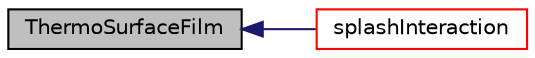 digraph "ThermoSurfaceFilm"
{
  bgcolor="transparent";
  edge [fontname="Helvetica",fontsize="10",labelfontname="Helvetica",labelfontsize="10"];
  node [fontname="Helvetica",fontsize="10",shape=record];
  rankdir="LR";
  Node3 [label="ThermoSurfaceFilm",height=0.2,width=0.4,color="black", fillcolor="grey75", style="filled", fontcolor="black"];
  Node3 -> Node4 [dir="back",color="midnightblue",fontsize="10",style="solid",fontname="Helvetica"];
  Node4 [label="splashInteraction",height=0.2,width=0.4,color="red",URL="$a25505.html#abd922aa271ed8fbecdc24d7c4c1aa8e0",tooltip="Bai parcel splash interaction model. "];
}

